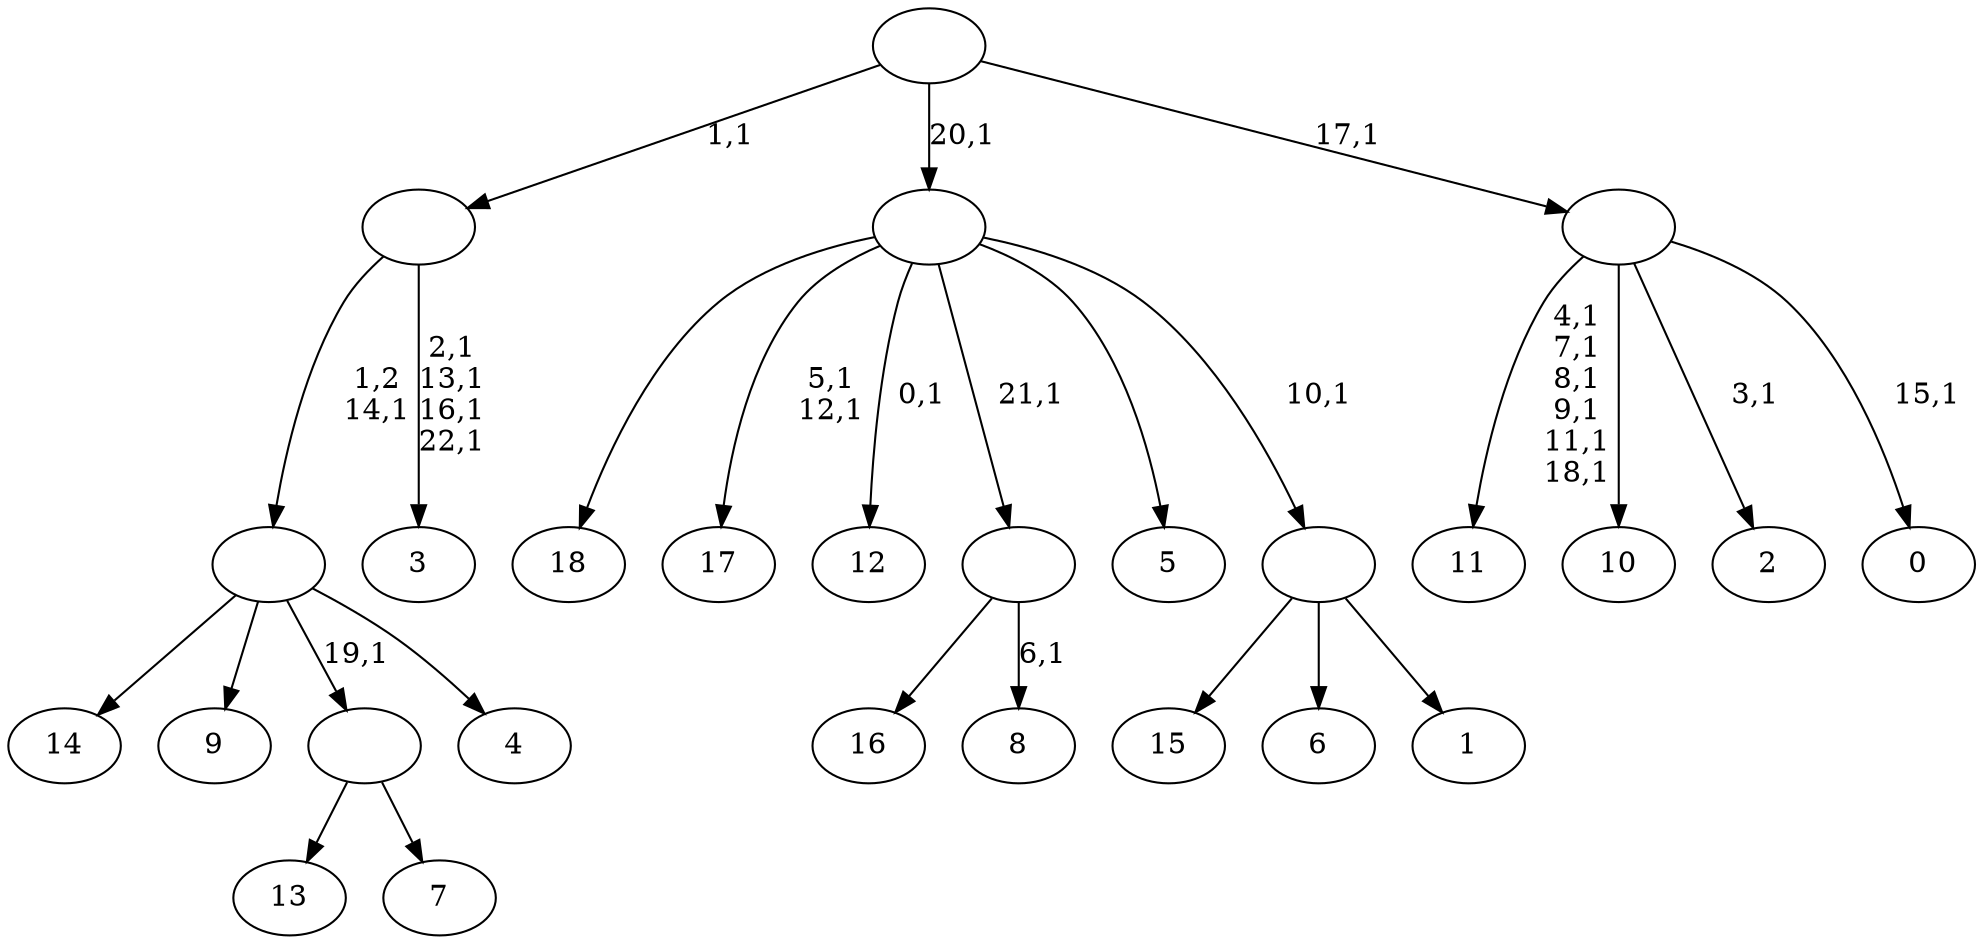 digraph T {
	42 [label="18"]
	41 [label="17"]
	38 [label="16"]
	37 [label="15"]
	36 [label="14"]
	35 [label="13"]
	34 [label="12"]
	32 [label="11"]
	25 [label="10"]
	24 [label="9"]
	23 [label="8"]
	21 [label=""]
	20 [label="7"]
	19 [label=""]
	18 [label="6"]
	17 [label="5"]
	16 [label="4"]
	15 [label=""]
	14 [label="3"]
	9 [label=""]
	8 [label="2"]
	6 [label="1"]
	5 [label=""]
	4 [label=""]
	3 [label="0"]
	1 [label=""]
	0 [label=""]
	21 -> 23 [label="6,1"]
	21 -> 38 [label=""]
	19 -> 35 [label=""]
	19 -> 20 [label=""]
	15 -> 36 [label=""]
	15 -> 24 [label=""]
	15 -> 19 [label="19,1"]
	15 -> 16 [label=""]
	9 -> 14 [label="2,1\n13,1\n16,1\n22,1"]
	9 -> 15 [label="1,2\n14,1"]
	5 -> 37 [label=""]
	5 -> 18 [label=""]
	5 -> 6 [label=""]
	4 -> 34 [label="0,1"]
	4 -> 41 [label="5,1\n12,1"]
	4 -> 42 [label=""]
	4 -> 21 [label="21,1"]
	4 -> 17 [label=""]
	4 -> 5 [label="10,1"]
	1 -> 3 [label="15,1"]
	1 -> 8 [label="3,1"]
	1 -> 32 [label="4,1\n7,1\n8,1\n9,1\n11,1\n18,1"]
	1 -> 25 [label=""]
	0 -> 9 [label="1,1"]
	0 -> 4 [label="20,1"]
	0 -> 1 [label="17,1"]
}
